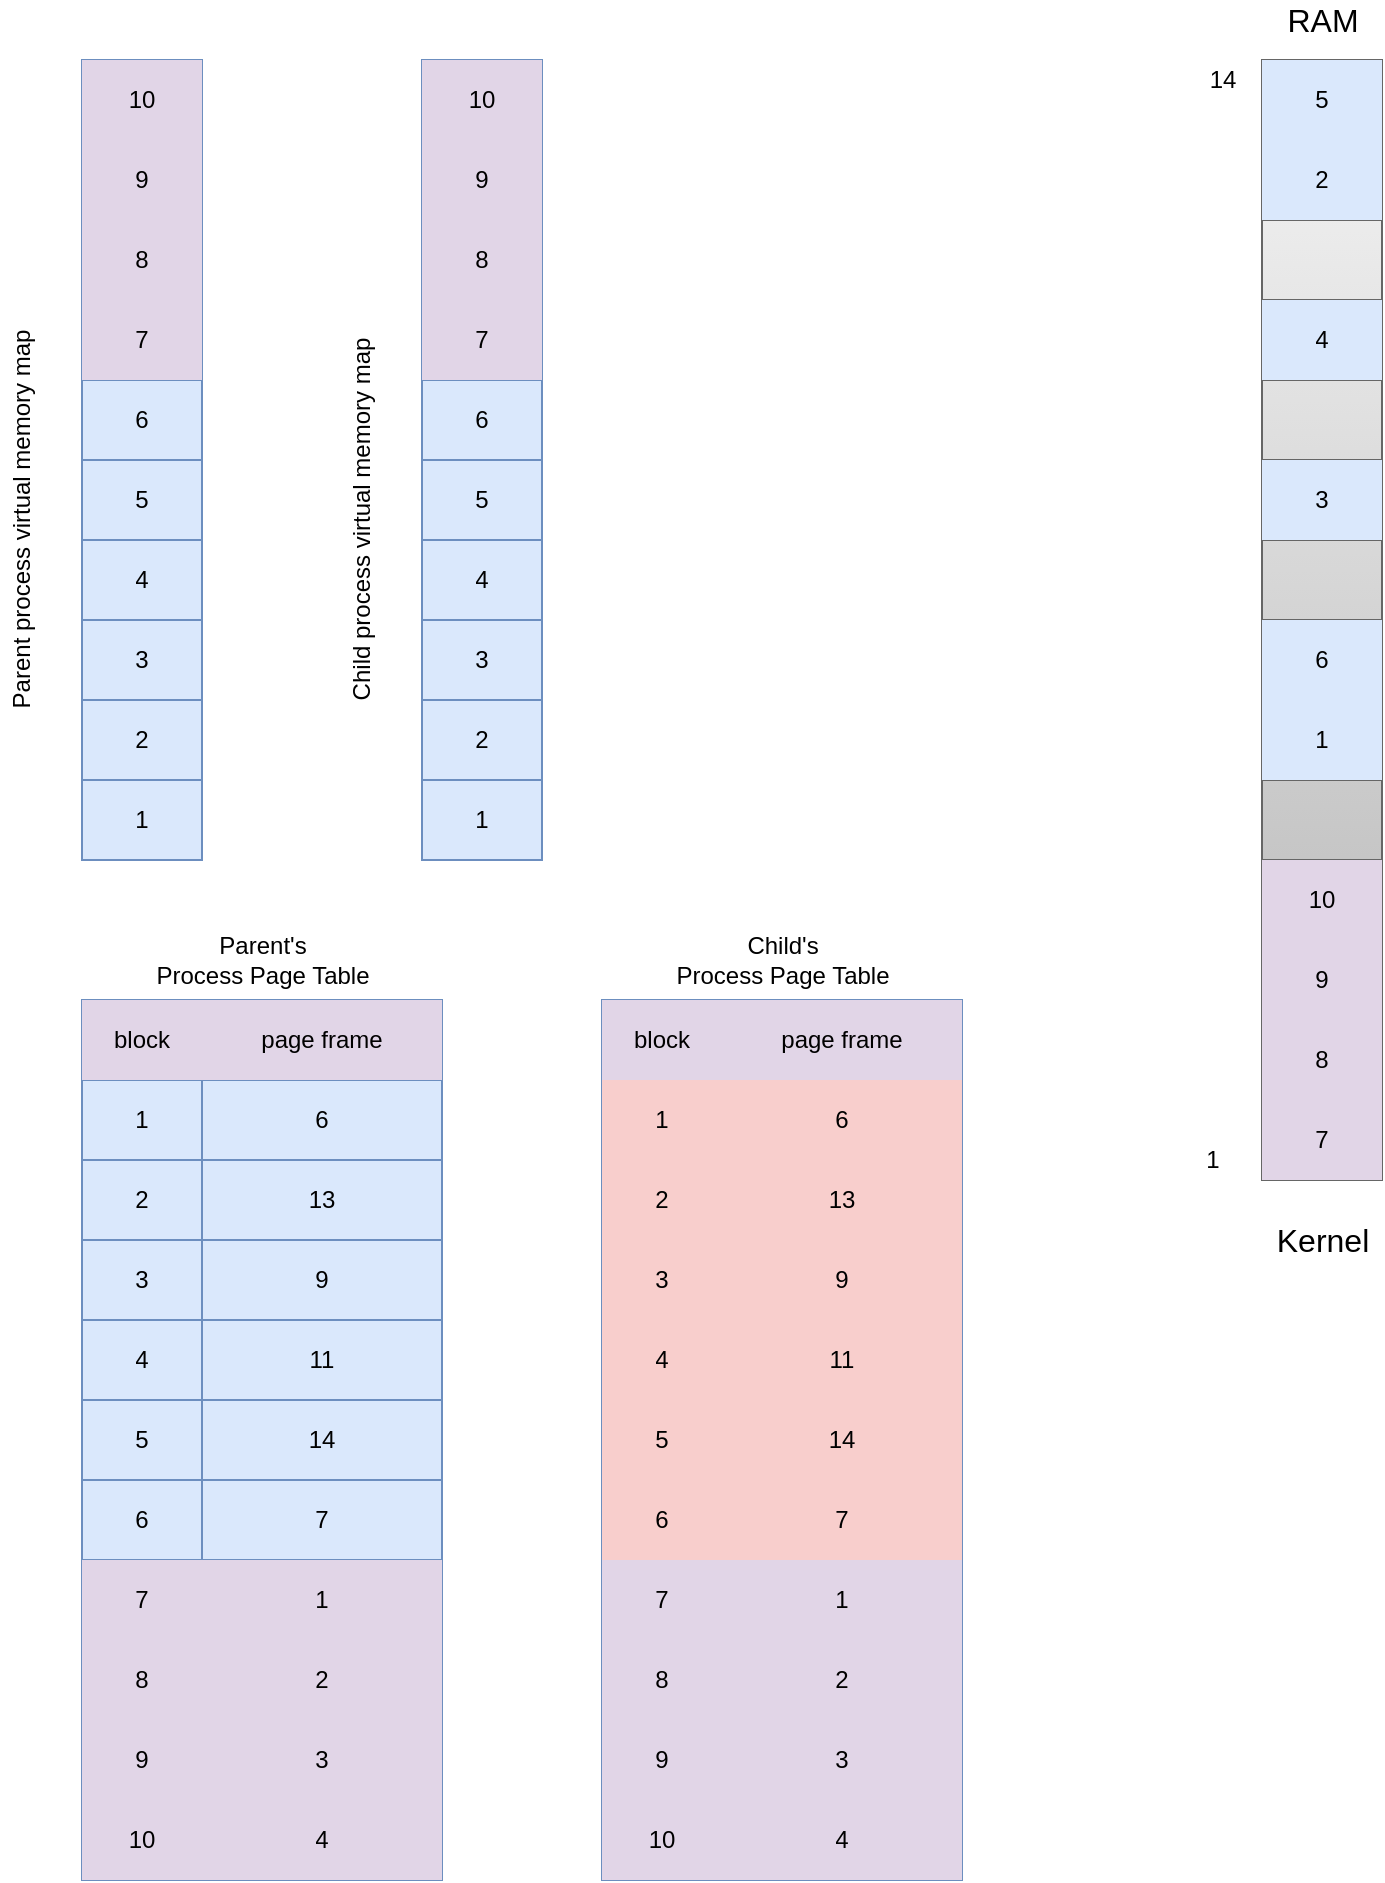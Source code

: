 <mxfile version="13.4.2" type="github">
  <diagram id="dtkdQh6h5hYtsAXrLj4B" name="Page-1">
    <mxGraphModel dx="2066" dy="1154" grid="1" gridSize="10" guides="1" tooltips="1" connect="1" arrows="1" fold="1" page="1" pageScale="1" pageWidth="827" pageHeight="1169" math="0" shadow="0">
      <root>
        <mxCell id="0" />
        <mxCell id="1" parent="0" />
        <mxCell id="iabTwCIQhZHO9AV8Lh7r-1" value="" style="shape=table;html=1;whiteSpace=wrap;startSize=0;container=1;collapsible=0;childLayout=tableLayout;fillColor=#dae8fc;strokeColor=#6c8ebf;" vertex="1" parent="1">
          <mxGeometry x="110" y="160" width="60" height="400" as="geometry" />
        </mxCell>
        <mxCell id="iabTwCIQhZHO9AV8Lh7r-2" value="" style="shape=partialRectangle;html=1;whiteSpace=wrap;collapsible=0;dropTarget=0;pointerEvents=0;fillColor=none;top=0;left=0;bottom=0;right=0;points=[[0,0.5],[1,0.5]];portConstraint=eastwest;" vertex="1" parent="iabTwCIQhZHO9AV8Lh7r-1">
          <mxGeometry width="60" height="40" as="geometry" />
        </mxCell>
        <mxCell id="iabTwCIQhZHO9AV8Lh7r-3" value="10" style="shape=partialRectangle;html=1;whiteSpace=wrap;connectable=0;overflow=hidden;fillColor=#e1d5e7;top=0;left=0;bottom=0;right=0;strokeColor=#9673a6;" vertex="1" parent="iabTwCIQhZHO9AV8Lh7r-2">
          <mxGeometry width="60" height="40" as="geometry" />
        </mxCell>
        <mxCell id="iabTwCIQhZHO9AV8Lh7r-4" value="" style="shape=partialRectangle;html=1;whiteSpace=wrap;collapsible=0;dropTarget=0;pointerEvents=0;fillColor=none;top=0;left=0;bottom=0;right=0;points=[[0,0.5],[1,0.5]];portConstraint=eastwest;" vertex="1" parent="iabTwCIQhZHO9AV8Lh7r-1">
          <mxGeometry y="40" width="60" height="40" as="geometry" />
        </mxCell>
        <mxCell id="iabTwCIQhZHO9AV8Lh7r-5" value="9" style="shape=partialRectangle;html=1;whiteSpace=wrap;connectable=0;overflow=hidden;fillColor=#e1d5e7;top=0;left=0;bottom=0;right=0;strokeColor=#9673a6;" vertex="1" parent="iabTwCIQhZHO9AV8Lh7r-4">
          <mxGeometry width="60" height="40" as="geometry" />
        </mxCell>
        <mxCell id="iabTwCIQhZHO9AV8Lh7r-6" value="" style="shape=partialRectangle;html=1;whiteSpace=wrap;collapsible=0;dropTarget=0;pointerEvents=0;fillColor=none;top=0;left=0;bottom=0;right=0;points=[[0,0.5],[1,0.5]];portConstraint=eastwest;" vertex="1" parent="iabTwCIQhZHO9AV8Lh7r-1">
          <mxGeometry y="80" width="60" height="40" as="geometry" />
        </mxCell>
        <mxCell id="iabTwCIQhZHO9AV8Lh7r-7" value="8" style="shape=partialRectangle;html=1;whiteSpace=wrap;connectable=0;overflow=hidden;fillColor=#e1d5e7;top=0;left=0;bottom=0;right=0;strokeColor=#9673a6;" vertex="1" parent="iabTwCIQhZHO9AV8Lh7r-6">
          <mxGeometry width="60" height="40" as="geometry" />
        </mxCell>
        <mxCell id="iabTwCIQhZHO9AV8Lh7r-8" value="" style="shape=partialRectangle;html=1;whiteSpace=wrap;collapsible=0;dropTarget=0;pointerEvents=0;fillColor=none;top=0;left=0;bottom=0;right=0;points=[[0,0.5],[1,0.5]];portConstraint=eastwest;" vertex="1" parent="iabTwCIQhZHO9AV8Lh7r-1">
          <mxGeometry y="120" width="60" height="40" as="geometry" />
        </mxCell>
        <mxCell id="iabTwCIQhZHO9AV8Lh7r-9" value="7" style="shape=partialRectangle;html=1;whiteSpace=wrap;connectable=0;overflow=hidden;fillColor=#e1d5e7;top=0;left=0;bottom=0;right=0;strokeColor=#9673a6;" vertex="1" parent="iabTwCIQhZHO9AV8Lh7r-8">
          <mxGeometry width="60" height="40" as="geometry" />
        </mxCell>
        <mxCell id="iabTwCIQhZHO9AV8Lh7r-10" value="" style="shape=partialRectangle;html=1;whiteSpace=wrap;collapsible=0;dropTarget=0;pointerEvents=0;fillColor=none;top=0;left=0;bottom=0;right=0;points=[[0,0.5],[1,0.5]];portConstraint=eastwest;" vertex="1" parent="iabTwCIQhZHO9AV8Lh7r-1">
          <mxGeometry y="160" width="60" height="40" as="geometry" />
        </mxCell>
        <mxCell id="iabTwCIQhZHO9AV8Lh7r-11" value="6" style="shape=partialRectangle;html=1;whiteSpace=wrap;connectable=0;overflow=hidden;fillColor=none;top=0;left=0;bottom=0;right=0;" vertex="1" parent="iabTwCIQhZHO9AV8Lh7r-10">
          <mxGeometry width="60" height="40" as="geometry" />
        </mxCell>
        <mxCell id="iabTwCIQhZHO9AV8Lh7r-12" value="" style="shape=partialRectangle;html=1;whiteSpace=wrap;collapsible=0;dropTarget=0;pointerEvents=0;fillColor=none;top=0;left=0;bottom=0;right=0;points=[[0,0.5],[1,0.5]];portConstraint=eastwest;" vertex="1" parent="iabTwCIQhZHO9AV8Lh7r-1">
          <mxGeometry y="200" width="60" height="40" as="geometry" />
        </mxCell>
        <mxCell id="iabTwCIQhZHO9AV8Lh7r-13" value="5" style="shape=partialRectangle;html=1;whiteSpace=wrap;connectable=0;overflow=hidden;fillColor=none;top=0;left=0;bottom=0;right=0;" vertex="1" parent="iabTwCIQhZHO9AV8Lh7r-12">
          <mxGeometry width="60" height="40" as="geometry" />
        </mxCell>
        <mxCell id="iabTwCIQhZHO9AV8Lh7r-14" value="" style="shape=partialRectangle;html=1;whiteSpace=wrap;collapsible=0;dropTarget=0;pointerEvents=0;fillColor=none;top=0;left=0;bottom=0;right=0;points=[[0,0.5],[1,0.5]];portConstraint=eastwest;" vertex="1" parent="iabTwCIQhZHO9AV8Lh7r-1">
          <mxGeometry y="240" width="60" height="40" as="geometry" />
        </mxCell>
        <mxCell id="iabTwCIQhZHO9AV8Lh7r-15" value="4" style="shape=partialRectangle;html=1;whiteSpace=wrap;connectable=0;overflow=hidden;fillColor=none;top=0;left=0;bottom=0;right=0;" vertex="1" parent="iabTwCIQhZHO9AV8Lh7r-14">
          <mxGeometry width="60" height="40" as="geometry" />
        </mxCell>
        <mxCell id="iabTwCIQhZHO9AV8Lh7r-16" value="" style="shape=partialRectangle;html=1;whiteSpace=wrap;collapsible=0;dropTarget=0;pointerEvents=0;fillColor=none;top=0;left=0;bottom=0;right=0;points=[[0,0.5],[1,0.5]];portConstraint=eastwest;" vertex="1" parent="iabTwCIQhZHO9AV8Lh7r-1">
          <mxGeometry y="280" width="60" height="40" as="geometry" />
        </mxCell>
        <mxCell id="iabTwCIQhZHO9AV8Lh7r-17" value="3" style="shape=partialRectangle;html=1;whiteSpace=wrap;connectable=0;overflow=hidden;fillColor=none;top=0;left=0;bottom=0;right=0;" vertex="1" parent="iabTwCIQhZHO9AV8Lh7r-16">
          <mxGeometry width="60" height="40" as="geometry" />
        </mxCell>
        <mxCell id="iabTwCIQhZHO9AV8Lh7r-18" value="" style="shape=partialRectangle;html=1;whiteSpace=wrap;collapsible=0;dropTarget=0;pointerEvents=0;fillColor=none;top=0;left=0;bottom=0;right=0;points=[[0,0.5],[1,0.5]];portConstraint=eastwest;" vertex="1" parent="iabTwCIQhZHO9AV8Lh7r-1">
          <mxGeometry y="320" width="60" height="40" as="geometry" />
        </mxCell>
        <mxCell id="iabTwCIQhZHO9AV8Lh7r-19" value="2" style="shape=partialRectangle;html=1;whiteSpace=wrap;connectable=0;overflow=hidden;fillColor=none;top=0;left=0;bottom=0;right=0;" vertex="1" parent="iabTwCIQhZHO9AV8Lh7r-18">
          <mxGeometry width="60" height="40" as="geometry" />
        </mxCell>
        <mxCell id="iabTwCIQhZHO9AV8Lh7r-20" value="" style="shape=partialRectangle;html=1;whiteSpace=wrap;collapsible=0;dropTarget=0;pointerEvents=0;fillColor=none;top=0;left=0;bottom=0;right=0;points=[[0,0.5],[1,0.5]];portConstraint=eastwest;" vertex="1" parent="iabTwCIQhZHO9AV8Lh7r-1">
          <mxGeometry y="360" width="60" height="40" as="geometry" />
        </mxCell>
        <mxCell id="iabTwCIQhZHO9AV8Lh7r-21" value="1" style="shape=partialRectangle;html=1;whiteSpace=wrap;connectable=0;overflow=hidden;fillColor=none;top=0;left=0;bottom=0;right=0;" vertex="1" parent="iabTwCIQhZHO9AV8Lh7r-20">
          <mxGeometry width="60" height="40" as="geometry" />
        </mxCell>
        <mxCell id="iabTwCIQhZHO9AV8Lh7r-43" value="" style="shape=table;html=1;whiteSpace=wrap;startSize=0;container=1;collapsible=0;childLayout=tableLayout;gradientColor=#b3b3b3;fillColor=#f5f5f5;strokeColor=#666666;" vertex="1" parent="1">
          <mxGeometry x="700" y="160" width="60" height="560" as="geometry" />
        </mxCell>
        <mxCell id="iabTwCIQhZHO9AV8Lh7r-44" value="" style="shape=partialRectangle;html=1;whiteSpace=wrap;collapsible=0;dropTarget=0;pointerEvents=0;fillColor=none;top=0;left=0;bottom=0;right=0;points=[[0,0.5],[1,0.5]];portConstraint=eastwest;" vertex="1" parent="iabTwCIQhZHO9AV8Lh7r-43">
          <mxGeometry width="60" height="40" as="geometry" />
        </mxCell>
        <mxCell id="iabTwCIQhZHO9AV8Lh7r-45" value="5" style="shape=partialRectangle;html=1;whiteSpace=wrap;connectable=0;overflow=hidden;fillColor=#dae8fc;top=0;left=0;bottom=0;right=0;strokeColor=#6c8ebf;" vertex="1" parent="iabTwCIQhZHO9AV8Lh7r-44">
          <mxGeometry width="60" height="40" as="geometry" />
        </mxCell>
        <mxCell id="iabTwCIQhZHO9AV8Lh7r-46" value="" style="shape=partialRectangle;html=1;whiteSpace=wrap;collapsible=0;dropTarget=0;pointerEvents=0;fillColor=none;top=0;left=0;bottom=0;right=0;points=[[0,0.5],[1,0.5]];portConstraint=eastwest;" vertex="1" parent="iabTwCIQhZHO9AV8Lh7r-43">
          <mxGeometry y="40" width="60" height="40" as="geometry" />
        </mxCell>
        <mxCell id="iabTwCIQhZHO9AV8Lh7r-47" value="2" style="shape=partialRectangle;html=1;whiteSpace=wrap;connectable=0;overflow=hidden;fillColor=#dae8fc;top=0;left=0;bottom=0;right=0;strokeColor=#6c8ebf;" vertex="1" parent="iabTwCIQhZHO9AV8Lh7r-46">
          <mxGeometry width="60" height="40" as="geometry" />
        </mxCell>
        <mxCell id="iabTwCIQhZHO9AV8Lh7r-48" value="" style="shape=partialRectangle;html=1;whiteSpace=wrap;collapsible=0;dropTarget=0;pointerEvents=0;fillColor=none;top=0;left=0;bottom=0;right=0;points=[[0,0.5],[1,0.5]];portConstraint=eastwest;" vertex="1" parent="iabTwCIQhZHO9AV8Lh7r-43">
          <mxGeometry y="80" width="60" height="40" as="geometry" />
        </mxCell>
        <mxCell id="iabTwCIQhZHO9AV8Lh7r-49" value="" style="shape=partialRectangle;html=1;whiteSpace=wrap;connectable=0;overflow=hidden;fillColor=none;top=0;left=0;bottom=0;right=0;" vertex="1" parent="iabTwCIQhZHO9AV8Lh7r-48">
          <mxGeometry width="60" height="40" as="geometry" />
        </mxCell>
        <mxCell id="iabTwCIQhZHO9AV8Lh7r-50" value="" style="shape=partialRectangle;html=1;whiteSpace=wrap;collapsible=0;dropTarget=0;pointerEvents=0;fillColor=none;top=0;left=0;bottom=0;right=0;points=[[0,0.5],[1,0.5]];portConstraint=eastwest;" vertex="1" parent="iabTwCIQhZHO9AV8Lh7r-43">
          <mxGeometry y="120" width="60" height="40" as="geometry" />
        </mxCell>
        <mxCell id="iabTwCIQhZHO9AV8Lh7r-51" value="4" style="shape=partialRectangle;html=1;whiteSpace=wrap;connectable=0;overflow=hidden;fillColor=#dae8fc;top=0;left=0;bottom=0;right=0;strokeColor=#6c8ebf;" vertex="1" parent="iabTwCIQhZHO9AV8Lh7r-50">
          <mxGeometry width="60" height="40" as="geometry" />
        </mxCell>
        <mxCell id="iabTwCIQhZHO9AV8Lh7r-52" value="" style="shape=partialRectangle;html=1;whiteSpace=wrap;collapsible=0;dropTarget=0;pointerEvents=0;fillColor=none;top=0;left=0;bottom=0;right=0;points=[[0,0.5],[1,0.5]];portConstraint=eastwest;" vertex="1" parent="iabTwCIQhZHO9AV8Lh7r-43">
          <mxGeometry y="160" width="60" height="40" as="geometry" />
        </mxCell>
        <mxCell id="iabTwCIQhZHO9AV8Lh7r-53" value="" style="shape=partialRectangle;html=1;whiteSpace=wrap;connectable=0;overflow=hidden;fillColor=none;top=0;left=0;bottom=0;right=0;" vertex="1" parent="iabTwCIQhZHO9AV8Lh7r-52">
          <mxGeometry width="60" height="40" as="geometry" />
        </mxCell>
        <mxCell id="iabTwCIQhZHO9AV8Lh7r-54" value="" style="shape=partialRectangle;html=1;whiteSpace=wrap;collapsible=0;dropTarget=0;pointerEvents=0;fillColor=none;top=0;left=0;bottom=0;right=0;points=[[0,0.5],[1,0.5]];portConstraint=eastwest;" vertex="1" parent="iabTwCIQhZHO9AV8Lh7r-43">
          <mxGeometry y="200" width="60" height="40" as="geometry" />
        </mxCell>
        <mxCell id="iabTwCIQhZHO9AV8Lh7r-55" value="3" style="shape=partialRectangle;html=1;whiteSpace=wrap;connectable=0;overflow=hidden;fillColor=#dae8fc;top=0;left=0;bottom=0;right=0;strokeColor=#6c8ebf;" vertex="1" parent="iabTwCIQhZHO9AV8Lh7r-54">
          <mxGeometry width="60" height="40" as="geometry" />
        </mxCell>
        <mxCell id="iabTwCIQhZHO9AV8Lh7r-56" value="" style="shape=partialRectangle;html=1;whiteSpace=wrap;collapsible=0;dropTarget=0;pointerEvents=0;fillColor=none;top=0;left=0;bottom=0;right=0;points=[[0,0.5],[1,0.5]];portConstraint=eastwest;" vertex="1" parent="iabTwCIQhZHO9AV8Lh7r-43">
          <mxGeometry y="240" width="60" height="40" as="geometry" />
        </mxCell>
        <mxCell id="iabTwCIQhZHO9AV8Lh7r-57" value="" style="shape=partialRectangle;html=1;whiteSpace=wrap;connectable=0;overflow=hidden;fillColor=none;top=0;left=0;bottom=0;right=0;" vertex="1" parent="iabTwCIQhZHO9AV8Lh7r-56">
          <mxGeometry width="60" height="40" as="geometry" />
        </mxCell>
        <mxCell id="iabTwCIQhZHO9AV8Lh7r-58" value="" style="shape=partialRectangle;html=1;whiteSpace=wrap;collapsible=0;dropTarget=0;pointerEvents=0;fillColor=none;top=0;left=0;bottom=0;right=0;points=[[0,0.5],[1,0.5]];portConstraint=eastwest;" vertex="1" parent="iabTwCIQhZHO9AV8Lh7r-43">
          <mxGeometry y="280" width="60" height="40" as="geometry" />
        </mxCell>
        <mxCell id="iabTwCIQhZHO9AV8Lh7r-59" value="6" style="shape=partialRectangle;html=1;whiteSpace=wrap;connectable=0;overflow=hidden;fillColor=#dae8fc;top=0;left=0;bottom=0;right=0;strokeColor=#6c8ebf;" vertex="1" parent="iabTwCIQhZHO9AV8Lh7r-58">
          <mxGeometry width="60" height="40" as="geometry" />
        </mxCell>
        <mxCell id="iabTwCIQhZHO9AV8Lh7r-60" value="" style="shape=partialRectangle;html=1;whiteSpace=wrap;collapsible=0;dropTarget=0;pointerEvents=0;fillColor=none;top=0;left=0;bottom=0;right=0;points=[[0,0.5],[1,0.5]];portConstraint=eastwest;" vertex="1" parent="iabTwCIQhZHO9AV8Lh7r-43">
          <mxGeometry y="320" width="60" height="40" as="geometry" />
        </mxCell>
        <mxCell id="iabTwCIQhZHO9AV8Lh7r-61" value="1" style="shape=partialRectangle;html=1;whiteSpace=wrap;connectable=0;overflow=hidden;fillColor=#dae8fc;top=0;left=0;bottom=0;right=0;strokeColor=#6c8ebf;" vertex="1" parent="iabTwCIQhZHO9AV8Lh7r-60">
          <mxGeometry width="60" height="40" as="geometry" />
        </mxCell>
        <mxCell id="iabTwCIQhZHO9AV8Lh7r-62" value="" style="shape=partialRectangle;html=1;whiteSpace=wrap;collapsible=0;dropTarget=0;pointerEvents=0;fillColor=none;top=0;left=0;bottom=0;right=0;points=[[0,0.5],[1,0.5]];portConstraint=eastwest;" vertex="1" parent="iabTwCIQhZHO9AV8Lh7r-43">
          <mxGeometry y="360" width="60" height="40" as="geometry" />
        </mxCell>
        <mxCell id="iabTwCIQhZHO9AV8Lh7r-63" value="" style="shape=partialRectangle;html=1;whiteSpace=wrap;connectable=0;overflow=hidden;fillColor=none;top=0;left=0;bottom=0;right=0;" vertex="1" parent="iabTwCIQhZHO9AV8Lh7r-62">
          <mxGeometry width="60" height="40" as="geometry" />
        </mxCell>
        <mxCell id="iabTwCIQhZHO9AV8Lh7r-64" value="" style="shape=partialRectangle;html=1;whiteSpace=wrap;collapsible=0;dropTarget=0;pointerEvents=0;fillColor=none;top=0;left=0;bottom=0;right=0;points=[[0,0.5],[1,0.5]];portConstraint=eastwest;" vertex="1" parent="iabTwCIQhZHO9AV8Lh7r-43">
          <mxGeometry y="400" width="60" height="40" as="geometry" />
        </mxCell>
        <mxCell id="iabTwCIQhZHO9AV8Lh7r-65" value="10" style="shape=partialRectangle;html=1;whiteSpace=wrap;connectable=0;overflow=hidden;fillColor=#e1d5e7;top=0;left=0;bottom=0;right=0;strokeColor=#9673a6;" vertex="1" parent="iabTwCIQhZHO9AV8Lh7r-64">
          <mxGeometry width="60" height="40" as="geometry" />
        </mxCell>
        <mxCell id="iabTwCIQhZHO9AV8Lh7r-66" value="" style="shape=partialRectangle;html=1;whiteSpace=wrap;collapsible=0;dropTarget=0;pointerEvents=0;fillColor=none;top=0;left=0;bottom=0;right=0;points=[[0,0.5],[1,0.5]];portConstraint=eastwest;" vertex="1" parent="iabTwCIQhZHO9AV8Lh7r-43">
          <mxGeometry y="440" width="60" height="40" as="geometry" />
        </mxCell>
        <mxCell id="iabTwCIQhZHO9AV8Lh7r-67" value="9" style="shape=partialRectangle;html=1;whiteSpace=wrap;connectable=0;overflow=hidden;fillColor=#e1d5e7;top=0;left=0;bottom=0;right=0;strokeColor=#9673a6;" vertex="1" parent="iabTwCIQhZHO9AV8Lh7r-66">
          <mxGeometry width="60" height="40" as="geometry" />
        </mxCell>
        <mxCell id="iabTwCIQhZHO9AV8Lh7r-68" value="" style="shape=partialRectangle;html=1;whiteSpace=wrap;collapsible=0;dropTarget=0;pointerEvents=0;fillColor=none;top=0;left=0;bottom=0;right=0;points=[[0,0.5],[1,0.5]];portConstraint=eastwest;" vertex="1" parent="iabTwCIQhZHO9AV8Lh7r-43">
          <mxGeometry y="480" width="60" height="40" as="geometry" />
        </mxCell>
        <mxCell id="iabTwCIQhZHO9AV8Lh7r-69" value="8" style="shape=partialRectangle;html=1;whiteSpace=wrap;connectable=0;overflow=hidden;fillColor=#e1d5e7;top=0;left=0;bottom=0;right=0;strokeColor=#9673a6;" vertex="1" parent="iabTwCIQhZHO9AV8Lh7r-68">
          <mxGeometry width="60" height="40" as="geometry" />
        </mxCell>
        <mxCell id="iabTwCIQhZHO9AV8Lh7r-70" value="" style="shape=partialRectangle;html=1;whiteSpace=wrap;collapsible=0;dropTarget=0;pointerEvents=0;fillColor=none;top=0;left=0;bottom=0;right=0;points=[[0,0.5],[1,0.5]];portConstraint=eastwest;" vertex="1" parent="iabTwCIQhZHO9AV8Lh7r-43">
          <mxGeometry y="520" width="60" height="40" as="geometry" />
        </mxCell>
        <mxCell id="iabTwCIQhZHO9AV8Lh7r-71" value="7" style="shape=partialRectangle;html=1;whiteSpace=wrap;connectable=0;overflow=hidden;fillColor=#e1d5e7;top=0;left=0;bottom=0;right=0;strokeColor=#9673a6;" vertex="1" parent="iabTwCIQhZHO9AV8Lh7r-70">
          <mxGeometry width="60" height="40" as="geometry" />
        </mxCell>
        <mxCell id="iabTwCIQhZHO9AV8Lh7r-72" value="" style="shape=table;html=1;whiteSpace=wrap;startSize=0;container=1;collapsible=0;childLayout=tableLayout;fillColor=#dae8fc;strokeColor=#6c8ebf;" vertex="1" parent="1">
          <mxGeometry x="110" y="630" width="180" height="440" as="geometry" />
        </mxCell>
        <mxCell id="iabTwCIQhZHO9AV8Lh7r-73" value="" style="shape=partialRectangle;html=1;whiteSpace=wrap;collapsible=0;dropTarget=0;pointerEvents=0;fillColor=none;top=0;left=0;bottom=0;right=0;points=[[0,0.5],[1,0.5]];portConstraint=eastwest;" vertex="1" parent="iabTwCIQhZHO9AV8Lh7r-72">
          <mxGeometry width="180" height="40" as="geometry" />
        </mxCell>
        <mxCell id="iabTwCIQhZHO9AV8Lh7r-74" value="block" style="shape=partialRectangle;html=1;whiteSpace=wrap;connectable=0;overflow=hidden;fillColor=#e1d5e7;top=0;left=0;bottom=0;right=0;strokeColor=#9673a6;" vertex="1" parent="iabTwCIQhZHO9AV8Lh7r-73">
          <mxGeometry width="60" height="40" as="geometry" />
        </mxCell>
        <mxCell id="iabTwCIQhZHO9AV8Lh7r-75" value="page frame" style="shape=partialRectangle;html=1;whiteSpace=wrap;connectable=0;overflow=hidden;fillColor=#e1d5e7;top=0;left=0;bottom=0;right=0;strokeColor=#9673a6;" vertex="1" parent="iabTwCIQhZHO9AV8Lh7r-73">
          <mxGeometry x="60" width="120" height="40" as="geometry" />
        </mxCell>
        <mxCell id="iabTwCIQhZHO9AV8Lh7r-76" value="" style="shape=partialRectangle;html=1;whiteSpace=wrap;collapsible=0;dropTarget=0;pointerEvents=0;fillColor=none;top=0;left=0;bottom=0;right=0;points=[[0,0.5],[1,0.5]];portConstraint=eastwest;" vertex="1" parent="iabTwCIQhZHO9AV8Lh7r-72">
          <mxGeometry y="40" width="180" height="40" as="geometry" />
        </mxCell>
        <mxCell id="iabTwCIQhZHO9AV8Lh7r-77" value="1" style="shape=partialRectangle;html=1;whiteSpace=wrap;connectable=0;overflow=hidden;fillColor=none;top=0;left=0;bottom=0;right=0;" vertex="1" parent="iabTwCIQhZHO9AV8Lh7r-76">
          <mxGeometry width="60" height="40" as="geometry" />
        </mxCell>
        <mxCell id="iabTwCIQhZHO9AV8Lh7r-78" value="6" style="shape=partialRectangle;html=1;whiteSpace=wrap;connectable=0;overflow=hidden;fillColor=none;top=0;left=0;bottom=0;right=0;" vertex="1" parent="iabTwCIQhZHO9AV8Lh7r-76">
          <mxGeometry x="60" width="120" height="40" as="geometry" />
        </mxCell>
        <mxCell id="iabTwCIQhZHO9AV8Lh7r-79" value="" style="shape=partialRectangle;html=1;whiteSpace=wrap;collapsible=0;dropTarget=0;pointerEvents=0;fillColor=none;top=0;left=0;bottom=0;right=0;points=[[0,0.5],[1,0.5]];portConstraint=eastwest;" vertex="1" parent="iabTwCIQhZHO9AV8Lh7r-72">
          <mxGeometry y="80" width="180" height="40" as="geometry" />
        </mxCell>
        <mxCell id="iabTwCIQhZHO9AV8Lh7r-80" value="2" style="shape=partialRectangle;html=1;whiteSpace=wrap;connectable=0;overflow=hidden;fillColor=none;top=0;left=0;bottom=0;right=0;" vertex="1" parent="iabTwCIQhZHO9AV8Lh7r-79">
          <mxGeometry width="60" height="40" as="geometry" />
        </mxCell>
        <mxCell id="iabTwCIQhZHO9AV8Lh7r-81" value="13" style="shape=partialRectangle;html=1;whiteSpace=wrap;connectable=0;overflow=hidden;fillColor=none;top=0;left=0;bottom=0;right=0;" vertex="1" parent="iabTwCIQhZHO9AV8Lh7r-79">
          <mxGeometry x="60" width="120" height="40" as="geometry" />
        </mxCell>
        <mxCell id="iabTwCIQhZHO9AV8Lh7r-82" value="" style="shape=partialRectangle;html=1;whiteSpace=wrap;collapsible=0;dropTarget=0;pointerEvents=0;fillColor=none;top=0;left=0;bottom=0;right=0;points=[[0,0.5],[1,0.5]];portConstraint=eastwest;" vertex="1" parent="iabTwCIQhZHO9AV8Lh7r-72">
          <mxGeometry y="120" width="180" height="40" as="geometry" />
        </mxCell>
        <mxCell id="iabTwCIQhZHO9AV8Lh7r-83" value="3" style="shape=partialRectangle;html=1;whiteSpace=wrap;connectable=0;overflow=hidden;fillColor=none;top=0;left=0;bottom=0;right=0;" vertex="1" parent="iabTwCIQhZHO9AV8Lh7r-82">
          <mxGeometry width="60" height="40" as="geometry" />
        </mxCell>
        <mxCell id="iabTwCIQhZHO9AV8Lh7r-84" value="9" style="shape=partialRectangle;html=1;whiteSpace=wrap;connectable=0;overflow=hidden;fillColor=none;top=0;left=0;bottom=0;right=0;" vertex="1" parent="iabTwCIQhZHO9AV8Lh7r-82">
          <mxGeometry x="60" width="120" height="40" as="geometry" />
        </mxCell>
        <mxCell id="iabTwCIQhZHO9AV8Lh7r-85" value="" style="shape=partialRectangle;html=1;whiteSpace=wrap;collapsible=0;dropTarget=0;pointerEvents=0;fillColor=none;top=0;left=0;bottom=0;right=0;points=[[0,0.5],[1,0.5]];portConstraint=eastwest;" vertex="1" parent="iabTwCIQhZHO9AV8Lh7r-72">
          <mxGeometry y="160" width="180" height="40" as="geometry" />
        </mxCell>
        <mxCell id="iabTwCIQhZHO9AV8Lh7r-86" value="4" style="shape=partialRectangle;html=1;whiteSpace=wrap;connectable=0;overflow=hidden;fillColor=none;top=0;left=0;bottom=0;right=0;" vertex="1" parent="iabTwCIQhZHO9AV8Lh7r-85">
          <mxGeometry width="60" height="40" as="geometry" />
        </mxCell>
        <mxCell id="iabTwCIQhZHO9AV8Lh7r-87" value="11" style="shape=partialRectangle;html=1;whiteSpace=wrap;connectable=0;overflow=hidden;fillColor=none;top=0;left=0;bottom=0;right=0;" vertex="1" parent="iabTwCIQhZHO9AV8Lh7r-85">
          <mxGeometry x="60" width="120" height="40" as="geometry" />
        </mxCell>
        <mxCell id="iabTwCIQhZHO9AV8Lh7r-88" value="" style="shape=partialRectangle;html=1;whiteSpace=wrap;collapsible=0;dropTarget=0;pointerEvents=0;fillColor=none;top=0;left=0;bottom=0;right=0;points=[[0,0.5],[1,0.5]];portConstraint=eastwest;" vertex="1" parent="iabTwCIQhZHO9AV8Lh7r-72">
          <mxGeometry y="200" width="180" height="40" as="geometry" />
        </mxCell>
        <mxCell id="iabTwCIQhZHO9AV8Lh7r-89" value="5" style="shape=partialRectangle;html=1;whiteSpace=wrap;connectable=0;overflow=hidden;fillColor=none;top=0;left=0;bottom=0;right=0;" vertex="1" parent="iabTwCIQhZHO9AV8Lh7r-88">
          <mxGeometry width="60" height="40" as="geometry" />
        </mxCell>
        <mxCell id="iabTwCIQhZHO9AV8Lh7r-90" value="14" style="shape=partialRectangle;html=1;whiteSpace=wrap;connectable=0;overflow=hidden;fillColor=none;top=0;left=0;bottom=0;right=0;" vertex="1" parent="iabTwCIQhZHO9AV8Lh7r-88">
          <mxGeometry x="60" width="120" height="40" as="geometry" />
        </mxCell>
        <mxCell id="iabTwCIQhZHO9AV8Lh7r-91" value="" style="shape=partialRectangle;html=1;whiteSpace=wrap;collapsible=0;dropTarget=0;pointerEvents=0;fillColor=none;top=0;left=0;bottom=0;right=0;points=[[0,0.5],[1,0.5]];portConstraint=eastwest;" vertex="1" parent="iabTwCIQhZHO9AV8Lh7r-72">
          <mxGeometry y="240" width="180" height="40" as="geometry" />
        </mxCell>
        <mxCell id="iabTwCIQhZHO9AV8Lh7r-92" value="6" style="shape=partialRectangle;html=1;whiteSpace=wrap;connectable=0;overflow=hidden;fillColor=none;top=0;left=0;bottom=0;right=0;" vertex="1" parent="iabTwCIQhZHO9AV8Lh7r-91">
          <mxGeometry width="60" height="40" as="geometry" />
        </mxCell>
        <mxCell id="iabTwCIQhZHO9AV8Lh7r-93" value="7" style="shape=partialRectangle;html=1;whiteSpace=wrap;connectable=0;overflow=hidden;fillColor=none;top=0;left=0;bottom=0;right=0;" vertex="1" parent="iabTwCIQhZHO9AV8Lh7r-91">
          <mxGeometry x="60" width="120" height="40" as="geometry" />
        </mxCell>
        <mxCell id="iabTwCIQhZHO9AV8Lh7r-94" value="" style="shape=partialRectangle;html=1;whiteSpace=wrap;collapsible=0;dropTarget=0;pointerEvents=0;fillColor=none;top=0;left=0;bottom=0;right=0;points=[[0,0.5],[1,0.5]];portConstraint=eastwest;" vertex="1" parent="iabTwCIQhZHO9AV8Lh7r-72">
          <mxGeometry y="280" width="180" height="40" as="geometry" />
        </mxCell>
        <mxCell id="iabTwCIQhZHO9AV8Lh7r-95" value="7" style="shape=partialRectangle;html=1;whiteSpace=wrap;connectable=0;overflow=hidden;fillColor=#e1d5e7;top=0;left=0;bottom=0;right=0;strokeColor=#9673a6;" vertex="1" parent="iabTwCIQhZHO9AV8Lh7r-94">
          <mxGeometry width="60" height="40" as="geometry" />
        </mxCell>
        <mxCell id="iabTwCIQhZHO9AV8Lh7r-96" value="1" style="shape=partialRectangle;html=1;whiteSpace=wrap;connectable=0;overflow=hidden;fillColor=#e1d5e7;top=0;left=0;bottom=0;right=0;strokeColor=#9673a6;" vertex="1" parent="iabTwCIQhZHO9AV8Lh7r-94">
          <mxGeometry x="60" width="120" height="40" as="geometry" />
        </mxCell>
        <mxCell id="iabTwCIQhZHO9AV8Lh7r-97" value="" style="shape=partialRectangle;html=1;whiteSpace=wrap;collapsible=0;dropTarget=0;pointerEvents=0;fillColor=none;top=0;left=0;bottom=0;right=0;points=[[0,0.5],[1,0.5]];portConstraint=eastwest;" vertex="1" parent="iabTwCIQhZHO9AV8Lh7r-72">
          <mxGeometry y="320" width="180" height="40" as="geometry" />
        </mxCell>
        <mxCell id="iabTwCIQhZHO9AV8Lh7r-98" value="8" style="shape=partialRectangle;html=1;whiteSpace=wrap;connectable=0;overflow=hidden;fillColor=#e1d5e7;top=0;left=0;bottom=0;right=0;strokeColor=#9673a6;" vertex="1" parent="iabTwCIQhZHO9AV8Lh7r-97">
          <mxGeometry width="60" height="40" as="geometry" />
        </mxCell>
        <mxCell id="iabTwCIQhZHO9AV8Lh7r-99" value="2" style="shape=partialRectangle;html=1;whiteSpace=wrap;connectable=0;overflow=hidden;fillColor=#e1d5e7;top=0;left=0;bottom=0;right=0;strokeColor=#9673a6;" vertex="1" parent="iabTwCIQhZHO9AV8Lh7r-97">
          <mxGeometry x="60" width="120" height="40" as="geometry" />
        </mxCell>
        <mxCell id="iabTwCIQhZHO9AV8Lh7r-100" value="" style="shape=partialRectangle;html=1;whiteSpace=wrap;collapsible=0;dropTarget=0;pointerEvents=0;fillColor=none;top=0;left=0;bottom=0;right=0;points=[[0,0.5],[1,0.5]];portConstraint=eastwest;" vertex="1" parent="iabTwCIQhZHO9AV8Lh7r-72">
          <mxGeometry y="360" width="180" height="40" as="geometry" />
        </mxCell>
        <mxCell id="iabTwCIQhZHO9AV8Lh7r-101" value="9" style="shape=partialRectangle;html=1;whiteSpace=wrap;connectable=0;overflow=hidden;fillColor=#e1d5e7;top=0;left=0;bottom=0;right=0;strokeColor=#9673a6;" vertex="1" parent="iabTwCIQhZHO9AV8Lh7r-100">
          <mxGeometry width="60" height="40" as="geometry" />
        </mxCell>
        <mxCell id="iabTwCIQhZHO9AV8Lh7r-102" value="3" style="shape=partialRectangle;html=1;whiteSpace=wrap;connectable=0;overflow=hidden;fillColor=#e1d5e7;top=0;left=0;bottom=0;right=0;strokeColor=#9673a6;" vertex="1" parent="iabTwCIQhZHO9AV8Lh7r-100">
          <mxGeometry x="60" width="120" height="40" as="geometry" />
        </mxCell>
        <mxCell id="iabTwCIQhZHO9AV8Lh7r-103" value="" style="shape=partialRectangle;html=1;whiteSpace=wrap;collapsible=0;dropTarget=0;pointerEvents=0;fillColor=none;top=0;left=0;bottom=0;right=0;points=[[0,0.5],[1,0.5]];portConstraint=eastwest;" vertex="1" parent="iabTwCIQhZHO9AV8Lh7r-72">
          <mxGeometry y="400" width="180" height="40" as="geometry" />
        </mxCell>
        <mxCell id="iabTwCIQhZHO9AV8Lh7r-104" value="10" style="shape=partialRectangle;html=1;whiteSpace=wrap;connectable=0;overflow=hidden;fillColor=#e1d5e7;top=0;left=0;bottom=0;right=0;strokeColor=#9673a6;" vertex="1" parent="iabTwCIQhZHO9AV8Lh7r-103">
          <mxGeometry width="60" height="40" as="geometry" />
        </mxCell>
        <mxCell id="iabTwCIQhZHO9AV8Lh7r-105" value="4" style="shape=partialRectangle;html=1;whiteSpace=wrap;connectable=0;overflow=hidden;fillColor=#e1d5e7;top=0;left=0;bottom=0;right=0;strokeColor=#9673a6;" vertex="1" parent="iabTwCIQhZHO9AV8Lh7r-103">
          <mxGeometry x="60" width="120" height="40" as="geometry" />
        </mxCell>
        <mxCell id="iabTwCIQhZHO9AV8Lh7r-106" value="" style="shape=table;html=1;whiteSpace=wrap;startSize=0;container=1;collapsible=0;childLayout=tableLayout;fillColor=#dae8fc;strokeColor=#6c8ebf;" vertex="1" parent="1">
          <mxGeometry x="280" y="160" width="60" height="400" as="geometry" />
        </mxCell>
        <mxCell id="iabTwCIQhZHO9AV8Lh7r-107" value="" style="shape=partialRectangle;html=1;whiteSpace=wrap;collapsible=0;dropTarget=0;pointerEvents=0;fillColor=none;top=0;left=0;bottom=0;right=0;points=[[0,0.5],[1,0.5]];portConstraint=eastwest;" vertex="1" parent="iabTwCIQhZHO9AV8Lh7r-106">
          <mxGeometry width="60" height="40" as="geometry" />
        </mxCell>
        <mxCell id="iabTwCIQhZHO9AV8Lh7r-108" value="10" style="shape=partialRectangle;html=1;whiteSpace=wrap;connectable=0;overflow=hidden;fillColor=#e1d5e7;top=0;left=0;bottom=0;right=0;strokeColor=#9673a6;" vertex="1" parent="iabTwCIQhZHO9AV8Lh7r-107">
          <mxGeometry width="60" height="40" as="geometry" />
        </mxCell>
        <mxCell id="iabTwCIQhZHO9AV8Lh7r-109" value="" style="shape=partialRectangle;html=1;whiteSpace=wrap;collapsible=0;dropTarget=0;pointerEvents=0;fillColor=none;top=0;left=0;bottom=0;right=0;points=[[0,0.5],[1,0.5]];portConstraint=eastwest;" vertex="1" parent="iabTwCIQhZHO9AV8Lh7r-106">
          <mxGeometry y="40" width="60" height="40" as="geometry" />
        </mxCell>
        <mxCell id="iabTwCIQhZHO9AV8Lh7r-110" value="9" style="shape=partialRectangle;html=1;whiteSpace=wrap;connectable=0;overflow=hidden;fillColor=#e1d5e7;top=0;left=0;bottom=0;right=0;strokeColor=#9673a6;" vertex="1" parent="iabTwCIQhZHO9AV8Lh7r-109">
          <mxGeometry width="60" height="40" as="geometry" />
        </mxCell>
        <mxCell id="iabTwCIQhZHO9AV8Lh7r-111" value="" style="shape=partialRectangle;html=1;whiteSpace=wrap;collapsible=0;dropTarget=0;pointerEvents=0;fillColor=none;top=0;left=0;bottom=0;right=0;points=[[0,0.5],[1,0.5]];portConstraint=eastwest;" vertex="1" parent="iabTwCIQhZHO9AV8Lh7r-106">
          <mxGeometry y="80" width="60" height="40" as="geometry" />
        </mxCell>
        <mxCell id="iabTwCIQhZHO9AV8Lh7r-112" value="8" style="shape=partialRectangle;html=1;whiteSpace=wrap;connectable=0;overflow=hidden;fillColor=#e1d5e7;top=0;left=0;bottom=0;right=0;strokeColor=#9673a6;" vertex="1" parent="iabTwCIQhZHO9AV8Lh7r-111">
          <mxGeometry width="60" height="40" as="geometry" />
        </mxCell>
        <mxCell id="iabTwCIQhZHO9AV8Lh7r-113" value="" style="shape=partialRectangle;html=1;whiteSpace=wrap;collapsible=0;dropTarget=0;pointerEvents=0;fillColor=none;top=0;left=0;bottom=0;right=0;points=[[0,0.5],[1,0.5]];portConstraint=eastwest;" vertex="1" parent="iabTwCIQhZHO9AV8Lh7r-106">
          <mxGeometry y="120" width="60" height="40" as="geometry" />
        </mxCell>
        <mxCell id="iabTwCIQhZHO9AV8Lh7r-114" value="7" style="shape=partialRectangle;html=1;whiteSpace=wrap;connectable=0;overflow=hidden;fillColor=#e1d5e7;top=0;left=0;bottom=0;right=0;strokeColor=#9673a6;" vertex="1" parent="iabTwCIQhZHO9AV8Lh7r-113">
          <mxGeometry width="60" height="40" as="geometry" />
        </mxCell>
        <mxCell id="iabTwCIQhZHO9AV8Lh7r-115" value="" style="shape=partialRectangle;html=1;whiteSpace=wrap;collapsible=0;dropTarget=0;pointerEvents=0;fillColor=none;top=0;left=0;bottom=0;right=0;points=[[0,0.5],[1,0.5]];portConstraint=eastwest;" vertex="1" parent="iabTwCIQhZHO9AV8Lh7r-106">
          <mxGeometry y="160" width="60" height="40" as="geometry" />
        </mxCell>
        <mxCell id="iabTwCIQhZHO9AV8Lh7r-116" value="6" style="shape=partialRectangle;html=1;whiteSpace=wrap;connectable=0;overflow=hidden;fillColor=none;top=0;left=0;bottom=0;right=0;" vertex="1" parent="iabTwCIQhZHO9AV8Lh7r-115">
          <mxGeometry width="60" height="40" as="geometry" />
        </mxCell>
        <mxCell id="iabTwCIQhZHO9AV8Lh7r-117" value="" style="shape=partialRectangle;html=1;whiteSpace=wrap;collapsible=0;dropTarget=0;pointerEvents=0;fillColor=none;top=0;left=0;bottom=0;right=0;points=[[0,0.5],[1,0.5]];portConstraint=eastwest;" vertex="1" parent="iabTwCIQhZHO9AV8Lh7r-106">
          <mxGeometry y="200" width="60" height="40" as="geometry" />
        </mxCell>
        <mxCell id="iabTwCIQhZHO9AV8Lh7r-118" value="5" style="shape=partialRectangle;html=1;whiteSpace=wrap;connectable=0;overflow=hidden;fillColor=none;top=0;left=0;bottom=0;right=0;" vertex="1" parent="iabTwCIQhZHO9AV8Lh7r-117">
          <mxGeometry width="60" height="40" as="geometry" />
        </mxCell>
        <mxCell id="iabTwCIQhZHO9AV8Lh7r-119" value="" style="shape=partialRectangle;html=1;whiteSpace=wrap;collapsible=0;dropTarget=0;pointerEvents=0;fillColor=none;top=0;left=0;bottom=0;right=0;points=[[0,0.5],[1,0.5]];portConstraint=eastwest;" vertex="1" parent="iabTwCIQhZHO9AV8Lh7r-106">
          <mxGeometry y="240" width="60" height="40" as="geometry" />
        </mxCell>
        <mxCell id="iabTwCIQhZHO9AV8Lh7r-120" value="4" style="shape=partialRectangle;html=1;whiteSpace=wrap;connectable=0;overflow=hidden;fillColor=none;top=0;left=0;bottom=0;right=0;" vertex="1" parent="iabTwCIQhZHO9AV8Lh7r-119">
          <mxGeometry width="60" height="40" as="geometry" />
        </mxCell>
        <mxCell id="iabTwCIQhZHO9AV8Lh7r-121" value="" style="shape=partialRectangle;html=1;whiteSpace=wrap;collapsible=0;dropTarget=0;pointerEvents=0;fillColor=none;top=0;left=0;bottom=0;right=0;points=[[0,0.5],[1,0.5]];portConstraint=eastwest;" vertex="1" parent="iabTwCIQhZHO9AV8Lh7r-106">
          <mxGeometry y="280" width="60" height="40" as="geometry" />
        </mxCell>
        <mxCell id="iabTwCIQhZHO9AV8Lh7r-122" value="3" style="shape=partialRectangle;html=1;whiteSpace=wrap;connectable=0;overflow=hidden;fillColor=none;top=0;left=0;bottom=0;right=0;" vertex="1" parent="iabTwCIQhZHO9AV8Lh7r-121">
          <mxGeometry width="60" height="40" as="geometry" />
        </mxCell>
        <mxCell id="iabTwCIQhZHO9AV8Lh7r-123" value="" style="shape=partialRectangle;html=1;whiteSpace=wrap;collapsible=0;dropTarget=0;pointerEvents=0;fillColor=none;top=0;left=0;bottom=0;right=0;points=[[0,0.5],[1,0.5]];portConstraint=eastwest;" vertex="1" parent="iabTwCIQhZHO9AV8Lh7r-106">
          <mxGeometry y="320" width="60" height="40" as="geometry" />
        </mxCell>
        <mxCell id="iabTwCIQhZHO9AV8Lh7r-124" value="2" style="shape=partialRectangle;html=1;whiteSpace=wrap;connectable=0;overflow=hidden;fillColor=none;top=0;left=0;bottom=0;right=0;" vertex="1" parent="iabTwCIQhZHO9AV8Lh7r-123">
          <mxGeometry width="60" height="40" as="geometry" />
        </mxCell>
        <mxCell id="iabTwCIQhZHO9AV8Lh7r-125" value="" style="shape=partialRectangle;html=1;whiteSpace=wrap;collapsible=0;dropTarget=0;pointerEvents=0;fillColor=none;top=0;left=0;bottom=0;right=0;points=[[0,0.5],[1,0.5]];portConstraint=eastwest;" vertex="1" parent="iabTwCIQhZHO9AV8Lh7r-106">
          <mxGeometry y="360" width="60" height="40" as="geometry" />
        </mxCell>
        <mxCell id="iabTwCIQhZHO9AV8Lh7r-126" value="1" style="shape=partialRectangle;html=1;whiteSpace=wrap;connectable=0;overflow=hidden;fillColor=none;top=0;left=0;bottom=0;right=0;" vertex="1" parent="iabTwCIQhZHO9AV8Lh7r-125">
          <mxGeometry width="60" height="40" as="geometry" />
        </mxCell>
        <mxCell id="2" value="Parent&#39;s&lt;br&gt;Process Page Table" style="text;html=1;align=center;verticalAlign=middle;resizable=0;points=[];autosize=1;" vertex="1" parent="1">
          <mxGeometry x="140" y="595" width="120" height="30" as="geometry" />
        </mxCell>
        <mxCell id="iabTwCIQhZHO9AV8Lh7r-127" value="&lt;font style=&quot;font-size: 16px&quot;&gt;RAM&lt;/font&gt;" style="text;html=1;align=center;verticalAlign=middle;resizable=0;points=[];autosize=1;" vertex="1" parent="1">
          <mxGeometry x="705" y="130" width="50" height="20" as="geometry" />
        </mxCell>
        <mxCell id="iabTwCIQhZHO9AV8Lh7r-128" value="&lt;font style=&quot;font-size: 16px&quot;&gt;Kernel&lt;/font&gt;" style="text;html=1;align=center;verticalAlign=middle;resizable=0;points=[];autosize=1;" vertex="1" parent="1">
          <mxGeometry x="700" y="740" width="60" height="20" as="geometry" />
        </mxCell>
        <mxCell id="iabTwCIQhZHO9AV8Lh7r-163" value="Child&#39;s&lt;br&gt;Process Page Table" style="text;html=1;align=center;verticalAlign=middle;resizable=0;points=[];autosize=1;" vertex="1" parent="1">
          <mxGeometry x="400" y="595" width="120" height="30" as="geometry" />
        </mxCell>
        <mxCell id="iabTwCIQhZHO9AV8Lh7r-129" value="" style="shape=table;html=1;whiteSpace=wrap;startSize=0;container=1;collapsible=0;childLayout=tableLayout;fillColor=#dae8fc;strokeColor=#6c8ebf;" vertex="1" parent="1">
          <mxGeometry x="370" y="630" width="180" height="440" as="geometry" />
        </mxCell>
        <mxCell id="iabTwCIQhZHO9AV8Lh7r-130" value="" style="shape=partialRectangle;html=1;whiteSpace=wrap;collapsible=0;dropTarget=0;pointerEvents=0;fillColor=none;top=0;left=0;bottom=0;right=0;points=[[0,0.5],[1,0.5]];portConstraint=eastwest;" vertex="1" parent="iabTwCIQhZHO9AV8Lh7r-129">
          <mxGeometry width="180" height="40" as="geometry" />
        </mxCell>
        <mxCell id="iabTwCIQhZHO9AV8Lh7r-131" value="block" style="shape=partialRectangle;html=1;whiteSpace=wrap;connectable=0;overflow=hidden;fillColor=#e1d5e7;top=0;left=0;bottom=0;right=0;strokeColor=#9673a6;" vertex="1" parent="iabTwCIQhZHO9AV8Lh7r-130">
          <mxGeometry width="60" height="40" as="geometry" />
        </mxCell>
        <mxCell id="iabTwCIQhZHO9AV8Lh7r-132" value="page frame" style="shape=partialRectangle;html=1;whiteSpace=wrap;connectable=0;overflow=hidden;fillColor=#e1d5e7;top=0;left=0;bottom=0;right=0;strokeColor=#9673a6;" vertex="1" parent="iabTwCIQhZHO9AV8Lh7r-130">
          <mxGeometry x="60" width="120" height="40" as="geometry" />
        </mxCell>
        <mxCell id="iabTwCIQhZHO9AV8Lh7r-133" value="" style="shape=partialRectangle;html=1;whiteSpace=wrap;collapsible=0;dropTarget=0;pointerEvents=0;fillColor=none;top=0;left=0;bottom=0;right=0;points=[[0,0.5],[1,0.5]];portConstraint=eastwest;" vertex="1" parent="iabTwCIQhZHO9AV8Lh7r-129">
          <mxGeometry y="40" width="180" height="40" as="geometry" />
        </mxCell>
        <mxCell id="iabTwCIQhZHO9AV8Lh7r-134" value="1" style="shape=partialRectangle;html=1;whiteSpace=wrap;connectable=0;overflow=hidden;fillColor=#f8cecc;top=0;left=0;bottom=0;right=0;strokeColor=#b85450;" vertex="1" parent="iabTwCIQhZHO9AV8Lh7r-133">
          <mxGeometry width="60" height="40" as="geometry" />
        </mxCell>
        <mxCell id="iabTwCIQhZHO9AV8Lh7r-135" value="6" style="shape=partialRectangle;html=1;whiteSpace=wrap;connectable=0;overflow=hidden;fillColor=#f8cecc;top=0;left=0;bottom=0;right=0;strokeColor=#b85450;" vertex="1" parent="iabTwCIQhZHO9AV8Lh7r-133">
          <mxGeometry x="60" width="120" height="40" as="geometry" />
        </mxCell>
        <mxCell id="iabTwCIQhZHO9AV8Lh7r-136" value="" style="shape=partialRectangle;html=1;whiteSpace=wrap;collapsible=0;dropTarget=0;pointerEvents=0;fillColor=none;top=0;left=0;bottom=0;right=0;points=[[0,0.5],[1,0.5]];portConstraint=eastwest;" vertex="1" parent="iabTwCIQhZHO9AV8Lh7r-129">
          <mxGeometry y="80" width="180" height="40" as="geometry" />
        </mxCell>
        <mxCell id="iabTwCIQhZHO9AV8Lh7r-137" value="2" style="shape=partialRectangle;html=1;whiteSpace=wrap;connectable=0;overflow=hidden;fillColor=#f8cecc;top=0;left=0;bottom=0;right=0;strokeColor=#b85450;" vertex="1" parent="iabTwCIQhZHO9AV8Lh7r-136">
          <mxGeometry width="60" height="40" as="geometry" />
        </mxCell>
        <mxCell id="iabTwCIQhZHO9AV8Lh7r-138" value="13" style="shape=partialRectangle;html=1;whiteSpace=wrap;connectable=0;overflow=hidden;fillColor=#f8cecc;top=0;left=0;bottom=0;right=0;strokeColor=#b85450;" vertex="1" parent="iabTwCIQhZHO9AV8Lh7r-136">
          <mxGeometry x="60" width="120" height="40" as="geometry" />
        </mxCell>
        <mxCell id="iabTwCIQhZHO9AV8Lh7r-139" value="" style="shape=partialRectangle;html=1;whiteSpace=wrap;collapsible=0;dropTarget=0;pointerEvents=0;fillColor=none;top=0;left=0;bottom=0;right=0;points=[[0,0.5],[1,0.5]];portConstraint=eastwest;" vertex="1" parent="iabTwCIQhZHO9AV8Lh7r-129">
          <mxGeometry y="120" width="180" height="40" as="geometry" />
        </mxCell>
        <mxCell id="iabTwCIQhZHO9AV8Lh7r-140" value="3" style="shape=partialRectangle;html=1;whiteSpace=wrap;connectable=0;overflow=hidden;fillColor=#f8cecc;top=0;left=0;bottom=0;right=0;strokeColor=#b85450;" vertex="1" parent="iabTwCIQhZHO9AV8Lh7r-139">
          <mxGeometry width="60" height="40" as="geometry" />
        </mxCell>
        <mxCell id="iabTwCIQhZHO9AV8Lh7r-141" value="9" style="shape=partialRectangle;html=1;whiteSpace=wrap;connectable=0;overflow=hidden;fillColor=#f8cecc;top=0;left=0;bottom=0;right=0;strokeColor=#b85450;" vertex="1" parent="iabTwCIQhZHO9AV8Lh7r-139">
          <mxGeometry x="60" width="120" height="40" as="geometry" />
        </mxCell>
        <mxCell id="iabTwCIQhZHO9AV8Lh7r-142" value="" style="shape=partialRectangle;html=1;whiteSpace=wrap;collapsible=0;dropTarget=0;pointerEvents=0;fillColor=none;top=0;left=0;bottom=0;right=0;points=[[0,0.5],[1,0.5]];portConstraint=eastwest;" vertex="1" parent="iabTwCIQhZHO9AV8Lh7r-129">
          <mxGeometry y="160" width="180" height="40" as="geometry" />
        </mxCell>
        <mxCell id="iabTwCIQhZHO9AV8Lh7r-143" value="4" style="shape=partialRectangle;html=1;whiteSpace=wrap;connectable=0;overflow=hidden;fillColor=#f8cecc;top=0;left=0;bottom=0;right=0;strokeColor=#b85450;" vertex="1" parent="iabTwCIQhZHO9AV8Lh7r-142">
          <mxGeometry width="60" height="40" as="geometry" />
        </mxCell>
        <mxCell id="iabTwCIQhZHO9AV8Lh7r-144" value="11" style="shape=partialRectangle;html=1;whiteSpace=wrap;connectable=0;overflow=hidden;fillColor=#f8cecc;top=0;left=0;bottom=0;right=0;strokeColor=#b85450;" vertex="1" parent="iabTwCIQhZHO9AV8Lh7r-142">
          <mxGeometry x="60" width="120" height="40" as="geometry" />
        </mxCell>
        <mxCell id="iabTwCIQhZHO9AV8Lh7r-145" value="" style="shape=partialRectangle;html=1;whiteSpace=wrap;collapsible=0;dropTarget=0;pointerEvents=0;fillColor=none;top=0;left=0;bottom=0;right=0;points=[[0,0.5],[1,0.5]];portConstraint=eastwest;" vertex="1" parent="iabTwCIQhZHO9AV8Lh7r-129">
          <mxGeometry y="200" width="180" height="40" as="geometry" />
        </mxCell>
        <mxCell id="iabTwCIQhZHO9AV8Lh7r-146" value="5" style="shape=partialRectangle;html=1;whiteSpace=wrap;connectable=0;overflow=hidden;fillColor=#f8cecc;top=0;left=0;bottom=0;right=0;strokeColor=#b85450;" vertex="1" parent="iabTwCIQhZHO9AV8Lh7r-145">
          <mxGeometry width="60" height="40" as="geometry" />
        </mxCell>
        <mxCell id="iabTwCIQhZHO9AV8Lh7r-147" value="14" style="shape=partialRectangle;html=1;whiteSpace=wrap;connectable=0;overflow=hidden;fillColor=#f8cecc;top=0;left=0;bottom=0;right=0;strokeColor=#b85450;" vertex="1" parent="iabTwCIQhZHO9AV8Lh7r-145">
          <mxGeometry x="60" width="120" height="40" as="geometry" />
        </mxCell>
        <mxCell id="iabTwCIQhZHO9AV8Lh7r-148" value="" style="shape=partialRectangle;html=1;whiteSpace=wrap;collapsible=0;dropTarget=0;pointerEvents=0;fillColor=none;top=0;left=0;bottom=0;right=0;points=[[0,0.5],[1,0.5]];portConstraint=eastwest;" vertex="1" parent="iabTwCIQhZHO9AV8Lh7r-129">
          <mxGeometry y="240" width="180" height="40" as="geometry" />
        </mxCell>
        <mxCell id="iabTwCIQhZHO9AV8Lh7r-149" value="6" style="shape=partialRectangle;html=1;whiteSpace=wrap;connectable=0;overflow=hidden;fillColor=#f8cecc;top=0;left=0;bottom=0;right=0;strokeColor=#b85450;" vertex="1" parent="iabTwCIQhZHO9AV8Lh7r-148">
          <mxGeometry width="60" height="40" as="geometry" />
        </mxCell>
        <mxCell id="iabTwCIQhZHO9AV8Lh7r-150" value="7" style="shape=partialRectangle;html=1;whiteSpace=wrap;connectable=0;overflow=hidden;fillColor=#f8cecc;top=0;left=0;bottom=0;right=0;strokeColor=#b85450;" vertex="1" parent="iabTwCIQhZHO9AV8Lh7r-148">
          <mxGeometry x="60" width="120" height="40" as="geometry" />
        </mxCell>
        <mxCell id="iabTwCIQhZHO9AV8Lh7r-151" value="" style="shape=partialRectangle;html=1;whiteSpace=wrap;collapsible=0;dropTarget=0;pointerEvents=0;fillColor=none;top=0;left=0;bottom=0;right=0;points=[[0,0.5],[1,0.5]];portConstraint=eastwest;" vertex="1" parent="iabTwCIQhZHO9AV8Lh7r-129">
          <mxGeometry y="280" width="180" height="40" as="geometry" />
        </mxCell>
        <mxCell id="iabTwCIQhZHO9AV8Lh7r-152" value="7" style="shape=partialRectangle;html=1;whiteSpace=wrap;connectable=0;overflow=hidden;fillColor=#e1d5e7;top=0;left=0;bottom=0;right=0;strokeColor=#9673a6;" vertex="1" parent="iabTwCIQhZHO9AV8Lh7r-151">
          <mxGeometry width="60" height="40" as="geometry" />
        </mxCell>
        <mxCell id="iabTwCIQhZHO9AV8Lh7r-153" value="1" style="shape=partialRectangle;html=1;whiteSpace=wrap;connectable=0;overflow=hidden;fillColor=#e1d5e7;top=0;left=0;bottom=0;right=0;strokeColor=#9673a6;" vertex="1" parent="iabTwCIQhZHO9AV8Lh7r-151">
          <mxGeometry x="60" width="120" height="40" as="geometry" />
        </mxCell>
        <mxCell id="iabTwCIQhZHO9AV8Lh7r-154" value="" style="shape=partialRectangle;html=1;whiteSpace=wrap;collapsible=0;dropTarget=0;pointerEvents=0;fillColor=none;top=0;left=0;bottom=0;right=0;points=[[0,0.5],[1,0.5]];portConstraint=eastwest;" vertex="1" parent="iabTwCIQhZHO9AV8Lh7r-129">
          <mxGeometry y="320" width="180" height="40" as="geometry" />
        </mxCell>
        <mxCell id="iabTwCIQhZHO9AV8Lh7r-155" value="8" style="shape=partialRectangle;html=1;whiteSpace=wrap;connectable=0;overflow=hidden;fillColor=#e1d5e7;top=0;left=0;bottom=0;right=0;strokeColor=#9673a6;" vertex="1" parent="iabTwCIQhZHO9AV8Lh7r-154">
          <mxGeometry width="60" height="40" as="geometry" />
        </mxCell>
        <mxCell id="iabTwCIQhZHO9AV8Lh7r-156" value="2" style="shape=partialRectangle;html=1;whiteSpace=wrap;connectable=0;overflow=hidden;fillColor=#e1d5e7;top=0;left=0;bottom=0;right=0;strokeColor=#9673a6;" vertex="1" parent="iabTwCIQhZHO9AV8Lh7r-154">
          <mxGeometry x="60" width="120" height="40" as="geometry" />
        </mxCell>
        <mxCell id="iabTwCIQhZHO9AV8Lh7r-157" value="" style="shape=partialRectangle;html=1;whiteSpace=wrap;collapsible=0;dropTarget=0;pointerEvents=0;fillColor=none;top=0;left=0;bottom=0;right=0;points=[[0,0.5],[1,0.5]];portConstraint=eastwest;" vertex="1" parent="iabTwCIQhZHO9AV8Lh7r-129">
          <mxGeometry y="360" width="180" height="40" as="geometry" />
        </mxCell>
        <mxCell id="iabTwCIQhZHO9AV8Lh7r-158" value="9" style="shape=partialRectangle;html=1;whiteSpace=wrap;connectable=0;overflow=hidden;fillColor=#e1d5e7;top=0;left=0;bottom=0;right=0;strokeColor=#9673a6;" vertex="1" parent="iabTwCIQhZHO9AV8Lh7r-157">
          <mxGeometry width="60" height="40" as="geometry" />
        </mxCell>
        <mxCell id="iabTwCIQhZHO9AV8Lh7r-159" value="3" style="shape=partialRectangle;html=1;whiteSpace=wrap;connectable=0;overflow=hidden;fillColor=#e1d5e7;top=0;left=0;bottom=0;right=0;strokeColor=#9673a6;" vertex="1" parent="iabTwCIQhZHO9AV8Lh7r-157">
          <mxGeometry x="60" width="120" height="40" as="geometry" />
        </mxCell>
        <mxCell id="iabTwCIQhZHO9AV8Lh7r-160" value="" style="shape=partialRectangle;html=1;whiteSpace=wrap;collapsible=0;dropTarget=0;pointerEvents=0;fillColor=none;top=0;left=0;bottom=0;right=0;points=[[0,0.5],[1,0.5]];portConstraint=eastwest;" vertex="1" parent="iabTwCIQhZHO9AV8Lh7r-129">
          <mxGeometry y="400" width="180" height="40" as="geometry" />
        </mxCell>
        <mxCell id="iabTwCIQhZHO9AV8Lh7r-161" value="10" style="shape=partialRectangle;html=1;whiteSpace=wrap;connectable=0;overflow=hidden;fillColor=#e1d5e7;top=0;left=0;bottom=0;right=0;strokeColor=#9673a6;" vertex="1" parent="iabTwCIQhZHO9AV8Lh7r-160">
          <mxGeometry width="60" height="40" as="geometry" />
        </mxCell>
        <mxCell id="iabTwCIQhZHO9AV8Lh7r-162" value="4" style="shape=partialRectangle;html=1;whiteSpace=wrap;connectable=0;overflow=hidden;fillColor=#e1d5e7;top=0;left=0;bottom=0;right=0;strokeColor=#9673a6;" vertex="1" parent="iabTwCIQhZHO9AV8Lh7r-160">
          <mxGeometry x="60" width="120" height="40" as="geometry" />
        </mxCell>
        <mxCell id="iabTwCIQhZHO9AV8Lh7r-166" value="Parent process virtual memory map" style="text;html=1;align=center;verticalAlign=middle;resizable=0;points=[];autosize=1;rotation=270;" vertex="1" parent="1">
          <mxGeometry x="-20" y="380" width="200" height="20" as="geometry" />
        </mxCell>
        <mxCell id="iabTwCIQhZHO9AV8Lh7r-167" value="Child process virtual memory map" style="text;html=1;align=center;verticalAlign=middle;resizable=0;points=[];autosize=1;rotation=270;" vertex="1" parent="1">
          <mxGeometry x="150" y="380" width="200" height="20" as="geometry" />
        </mxCell>
        <mxCell id="iabTwCIQhZHO9AV8Lh7r-168" value="1" style="text;html=1;align=center;verticalAlign=middle;resizable=0;points=[];autosize=1;" vertex="1" parent="1">
          <mxGeometry x="665" y="700" width="20" height="20" as="geometry" />
        </mxCell>
        <mxCell id="iabTwCIQhZHO9AV8Lh7r-169" value="14" style="text;html=1;align=center;verticalAlign=middle;resizable=0;points=[];autosize=1;" vertex="1" parent="1">
          <mxGeometry x="665" y="160" width="30" height="20" as="geometry" />
        </mxCell>
      </root>
    </mxGraphModel>
  </diagram>
</mxfile>
